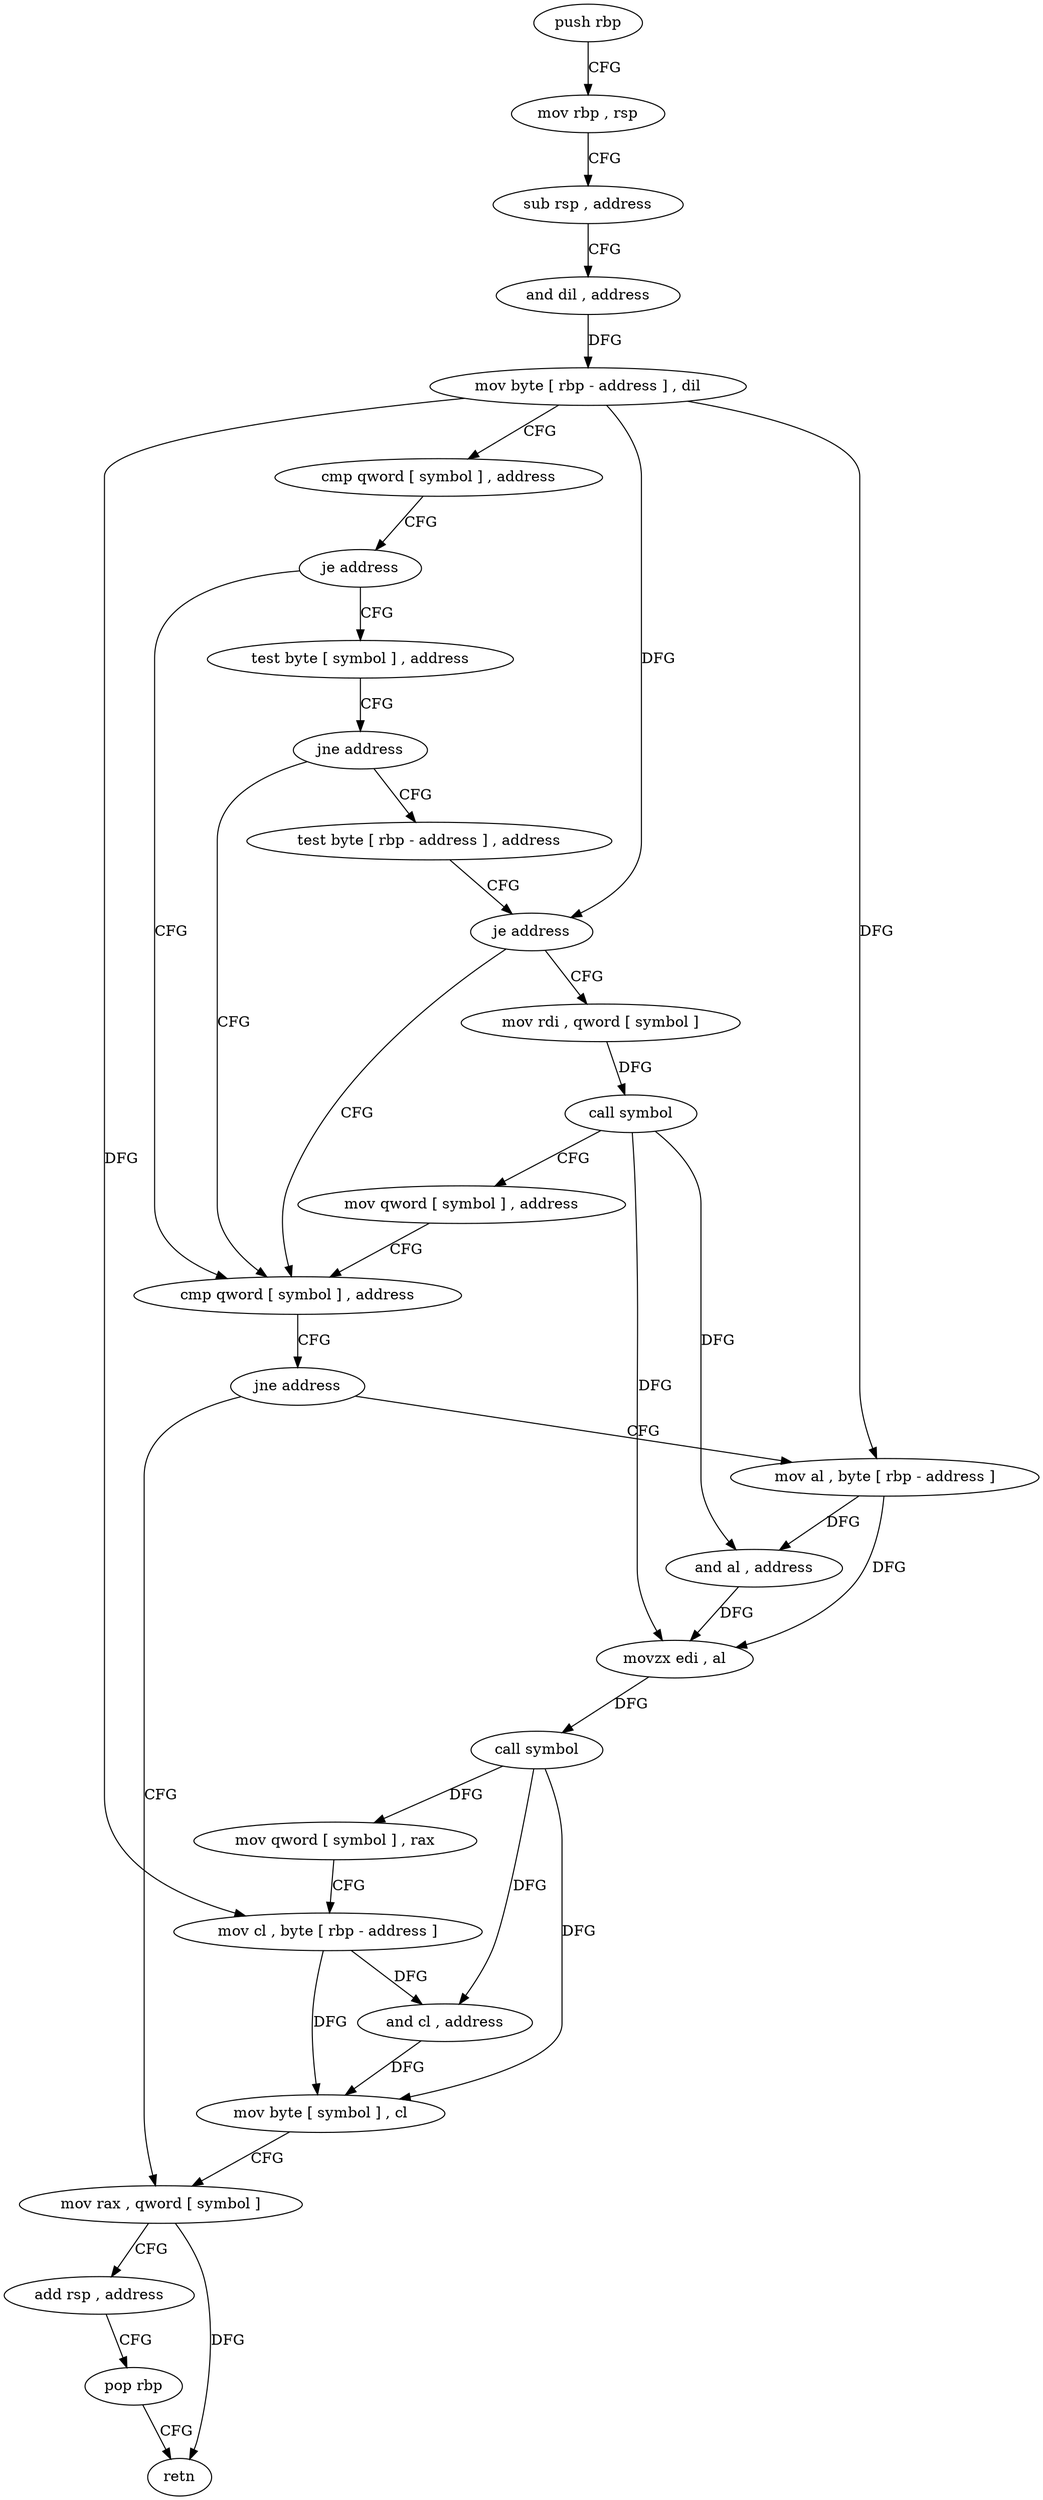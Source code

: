 digraph "func" {
"4263568" [label = "push rbp" ]
"4263569" [label = "mov rbp , rsp" ]
"4263572" [label = "sub rsp , address" ]
"4263576" [label = "and dil , address" ]
"4263580" [label = "mov byte [ rbp - address ] , dil" ]
"4263584" [label = "cmp qword [ symbol ] , address" ]
"4263593" [label = "je address" ]
"4263648" [label = "cmp qword [ symbol ] , address" ]
"4263599" [label = "test byte [ symbol ] , address" ]
"4263657" [label = "jne address" ]
"4263697" [label = "mov rax , qword [ symbol ]" ]
"4263663" [label = "mov al , byte [ rbp - address ]" ]
"4263607" [label = "jne address" ]
"4263613" [label = "test byte [ rbp - address ] , address" ]
"4263705" [label = "add rsp , address" ]
"4263709" [label = "pop rbp" ]
"4263710" [label = "retn" ]
"4263666" [label = "and al , address" ]
"4263668" [label = "movzx edi , al" ]
"4263671" [label = "call symbol" ]
"4263676" [label = "mov qword [ symbol ] , rax" ]
"4263684" [label = "mov cl , byte [ rbp - address ]" ]
"4263687" [label = "and cl , address" ]
"4263690" [label = "mov byte [ symbol ] , cl" ]
"4263617" [label = "je address" ]
"4263623" [label = "mov rdi , qword [ symbol ]" ]
"4263631" [label = "call symbol" ]
"4263636" [label = "mov qword [ symbol ] , address" ]
"4263568" -> "4263569" [ label = "CFG" ]
"4263569" -> "4263572" [ label = "CFG" ]
"4263572" -> "4263576" [ label = "CFG" ]
"4263576" -> "4263580" [ label = "DFG" ]
"4263580" -> "4263584" [ label = "CFG" ]
"4263580" -> "4263663" [ label = "DFG" ]
"4263580" -> "4263684" [ label = "DFG" ]
"4263580" -> "4263617" [ label = "DFG" ]
"4263584" -> "4263593" [ label = "CFG" ]
"4263593" -> "4263648" [ label = "CFG" ]
"4263593" -> "4263599" [ label = "CFG" ]
"4263648" -> "4263657" [ label = "CFG" ]
"4263599" -> "4263607" [ label = "CFG" ]
"4263657" -> "4263697" [ label = "CFG" ]
"4263657" -> "4263663" [ label = "CFG" ]
"4263697" -> "4263705" [ label = "CFG" ]
"4263697" -> "4263710" [ label = "DFG" ]
"4263663" -> "4263666" [ label = "DFG" ]
"4263663" -> "4263668" [ label = "DFG" ]
"4263607" -> "4263648" [ label = "CFG" ]
"4263607" -> "4263613" [ label = "CFG" ]
"4263613" -> "4263617" [ label = "CFG" ]
"4263705" -> "4263709" [ label = "CFG" ]
"4263709" -> "4263710" [ label = "CFG" ]
"4263666" -> "4263668" [ label = "DFG" ]
"4263668" -> "4263671" [ label = "DFG" ]
"4263671" -> "4263676" [ label = "DFG" ]
"4263671" -> "4263687" [ label = "DFG" ]
"4263671" -> "4263690" [ label = "DFG" ]
"4263676" -> "4263684" [ label = "CFG" ]
"4263684" -> "4263687" [ label = "DFG" ]
"4263684" -> "4263690" [ label = "DFG" ]
"4263687" -> "4263690" [ label = "DFG" ]
"4263690" -> "4263697" [ label = "CFG" ]
"4263617" -> "4263648" [ label = "CFG" ]
"4263617" -> "4263623" [ label = "CFG" ]
"4263623" -> "4263631" [ label = "DFG" ]
"4263631" -> "4263636" [ label = "CFG" ]
"4263631" -> "4263666" [ label = "DFG" ]
"4263631" -> "4263668" [ label = "DFG" ]
"4263636" -> "4263648" [ label = "CFG" ]
}
